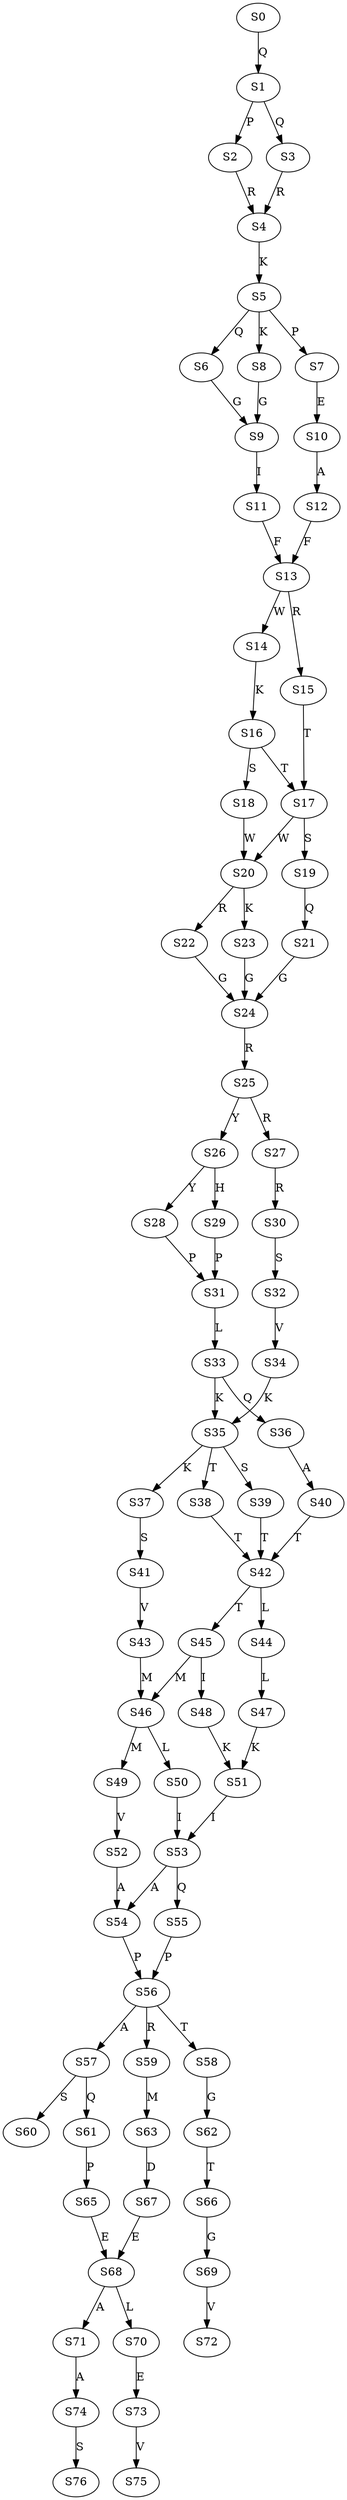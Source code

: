 strict digraph  {
	S0 -> S1 [ label = Q ];
	S1 -> S2 [ label = P ];
	S1 -> S3 [ label = Q ];
	S2 -> S4 [ label = R ];
	S3 -> S4 [ label = R ];
	S4 -> S5 [ label = K ];
	S5 -> S6 [ label = Q ];
	S5 -> S7 [ label = P ];
	S5 -> S8 [ label = K ];
	S6 -> S9 [ label = G ];
	S7 -> S10 [ label = E ];
	S8 -> S9 [ label = G ];
	S9 -> S11 [ label = I ];
	S10 -> S12 [ label = A ];
	S11 -> S13 [ label = F ];
	S12 -> S13 [ label = F ];
	S13 -> S14 [ label = W ];
	S13 -> S15 [ label = R ];
	S14 -> S16 [ label = K ];
	S15 -> S17 [ label = T ];
	S16 -> S18 [ label = S ];
	S16 -> S17 [ label = T ];
	S17 -> S19 [ label = S ];
	S17 -> S20 [ label = W ];
	S18 -> S20 [ label = W ];
	S19 -> S21 [ label = Q ];
	S20 -> S22 [ label = R ];
	S20 -> S23 [ label = K ];
	S21 -> S24 [ label = G ];
	S22 -> S24 [ label = G ];
	S23 -> S24 [ label = G ];
	S24 -> S25 [ label = R ];
	S25 -> S26 [ label = Y ];
	S25 -> S27 [ label = R ];
	S26 -> S28 [ label = Y ];
	S26 -> S29 [ label = H ];
	S27 -> S30 [ label = R ];
	S28 -> S31 [ label = P ];
	S29 -> S31 [ label = P ];
	S30 -> S32 [ label = S ];
	S31 -> S33 [ label = L ];
	S32 -> S34 [ label = V ];
	S33 -> S35 [ label = K ];
	S33 -> S36 [ label = Q ];
	S34 -> S35 [ label = K ];
	S35 -> S37 [ label = K ];
	S35 -> S38 [ label = T ];
	S35 -> S39 [ label = S ];
	S36 -> S40 [ label = A ];
	S37 -> S41 [ label = S ];
	S38 -> S42 [ label = T ];
	S39 -> S42 [ label = T ];
	S40 -> S42 [ label = T ];
	S41 -> S43 [ label = V ];
	S42 -> S44 [ label = L ];
	S42 -> S45 [ label = T ];
	S43 -> S46 [ label = M ];
	S44 -> S47 [ label = L ];
	S45 -> S48 [ label = I ];
	S45 -> S46 [ label = M ];
	S46 -> S49 [ label = M ];
	S46 -> S50 [ label = L ];
	S47 -> S51 [ label = K ];
	S48 -> S51 [ label = K ];
	S49 -> S52 [ label = V ];
	S50 -> S53 [ label = I ];
	S51 -> S53 [ label = I ];
	S52 -> S54 [ label = A ];
	S53 -> S54 [ label = A ];
	S53 -> S55 [ label = Q ];
	S54 -> S56 [ label = P ];
	S55 -> S56 [ label = P ];
	S56 -> S57 [ label = A ];
	S56 -> S58 [ label = T ];
	S56 -> S59 [ label = R ];
	S57 -> S60 [ label = S ];
	S57 -> S61 [ label = Q ];
	S58 -> S62 [ label = G ];
	S59 -> S63 [ label = M ];
	S61 -> S65 [ label = P ];
	S62 -> S66 [ label = T ];
	S63 -> S67 [ label = D ];
	S65 -> S68 [ label = E ];
	S66 -> S69 [ label = G ];
	S67 -> S68 [ label = E ];
	S68 -> S70 [ label = L ];
	S68 -> S71 [ label = A ];
	S69 -> S72 [ label = V ];
	S70 -> S73 [ label = E ];
	S71 -> S74 [ label = A ];
	S73 -> S75 [ label = V ];
	S74 -> S76 [ label = S ];
}
